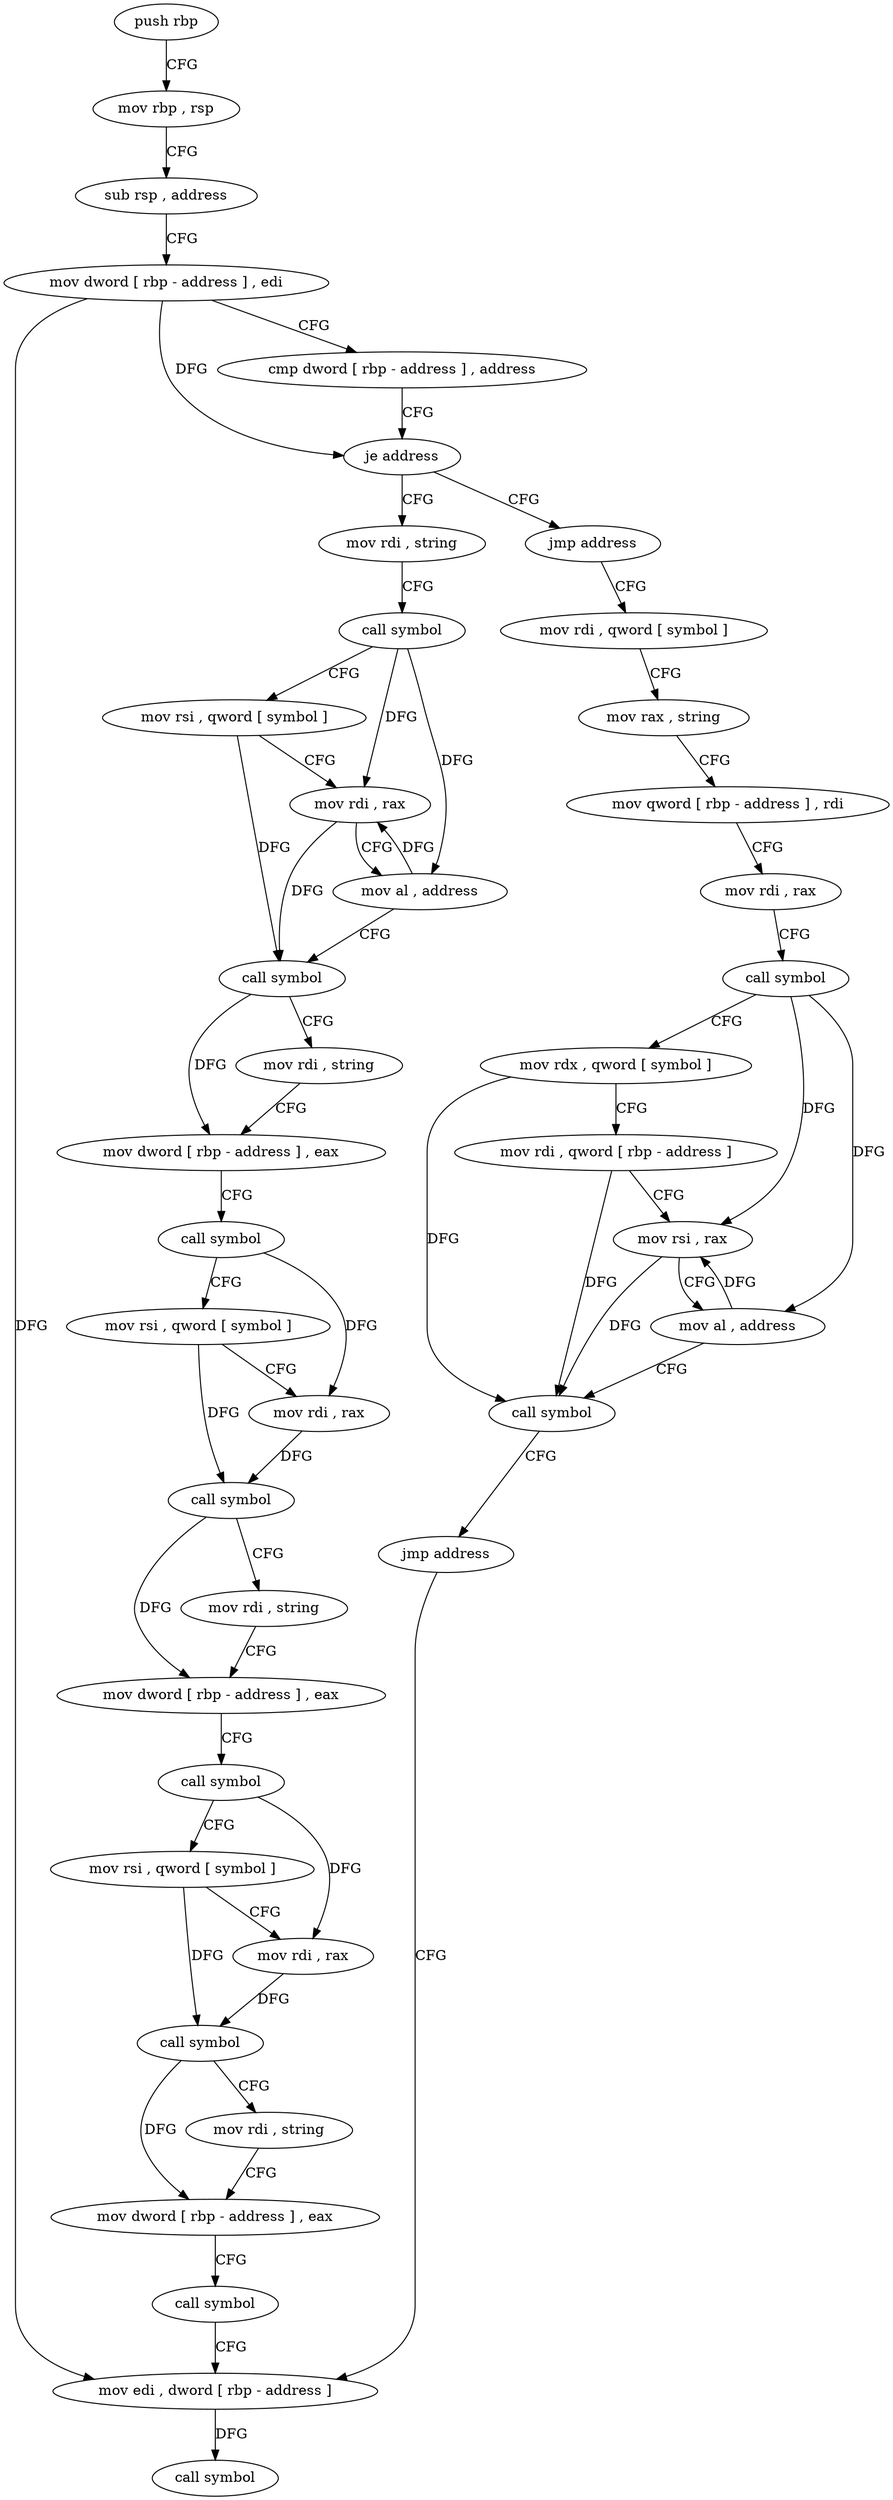 digraph "func" {
"4199328" [label = "push rbp" ]
"4199329" [label = "mov rbp , rsp" ]
"4199332" [label = "sub rsp , address" ]
"4199336" [label = "mov dword [ rbp - address ] , edi" ]
"4199339" [label = "cmp dword [ rbp - address ] , address" ]
"4199343" [label = "je address" ]
"4199411" [label = "mov rdi , string" ]
"4199349" [label = "jmp address" ]
"4199421" [label = "call symbol" ]
"4199426" [label = "mov rsi , qword [ symbol ]" ]
"4199434" [label = "mov rdi , rax" ]
"4199437" [label = "mov al , address" ]
"4199439" [label = "call symbol" ]
"4199444" [label = "mov rdi , string" ]
"4199454" [label = "mov dword [ rbp - address ] , eax" ]
"4199457" [label = "call symbol" ]
"4199462" [label = "mov rsi , qword [ symbol ]" ]
"4199470" [label = "mov rdi , rax" ]
"4199473" [label = "call symbol" ]
"4199478" [label = "mov rdi , string" ]
"4199488" [label = "mov dword [ rbp - address ] , eax" ]
"4199491" [label = "call symbol" ]
"4199496" [label = "mov rsi , qword [ symbol ]" ]
"4199504" [label = "mov rdi , rax" ]
"4199507" [label = "call symbol" ]
"4199512" [label = "mov rdi , string" ]
"4199522" [label = "mov dword [ rbp - address ] , eax" ]
"4199525" [label = "call symbol" ]
"4199530" [label = "mov edi , dword [ rbp - address ]" ]
"4199354" [label = "mov rdi , qword [ symbol ]" ]
"4199362" [label = "mov rax , string" ]
"4199372" [label = "mov qword [ rbp - address ] , rdi" ]
"4199376" [label = "mov rdi , rax" ]
"4199379" [label = "call symbol" ]
"4199384" [label = "mov rdx , qword [ symbol ]" ]
"4199392" [label = "mov rdi , qword [ rbp - address ]" ]
"4199396" [label = "mov rsi , rax" ]
"4199399" [label = "mov al , address" ]
"4199401" [label = "call symbol" ]
"4199406" [label = "jmp address" ]
"4199533" [label = "call symbol" ]
"4199328" -> "4199329" [ label = "CFG" ]
"4199329" -> "4199332" [ label = "CFG" ]
"4199332" -> "4199336" [ label = "CFG" ]
"4199336" -> "4199339" [ label = "CFG" ]
"4199336" -> "4199343" [ label = "DFG" ]
"4199336" -> "4199530" [ label = "DFG" ]
"4199339" -> "4199343" [ label = "CFG" ]
"4199343" -> "4199411" [ label = "CFG" ]
"4199343" -> "4199349" [ label = "CFG" ]
"4199411" -> "4199421" [ label = "CFG" ]
"4199349" -> "4199354" [ label = "CFG" ]
"4199421" -> "4199426" [ label = "CFG" ]
"4199421" -> "4199434" [ label = "DFG" ]
"4199421" -> "4199437" [ label = "DFG" ]
"4199426" -> "4199434" [ label = "CFG" ]
"4199426" -> "4199439" [ label = "DFG" ]
"4199434" -> "4199437" [ label = "CFG" ]
"4199434" -> "4199439" [ label = "DFG" ]
"4199437" -> "4199439" [ label = "CFG" ]
"4199437" -> "4199434" [ label = "DFG" ]
"4199439" -> "4199444" [ label = "CFG" ]
"4199439" -> "4199454" [ label = "DFG" ]
"4199444" -> "4199454" [ label = "CFG" ]
"4199454" -> "4199457" [ label = "CFG" ]
"4199457" -> "4199462" [ label = "CFG" ]
"4199457" -> "4199470" [ label = "DFG" ]
"4199462" -> "4199470" [ label = "CFG" ]
"4199462" -> "4199473" [ label = "DFG" ]
"4199470" -> "4199473" [ label = "DFG" ]
"4199473" -> "4199478" [ label = "CFG" ]
"4199473" -> "4199488" [ label = "DFG" ]
"4199478" -> "4199488" [ label = "CFG" ]
"4199488" -> "4199491" [ label = "CFG" ]
"4199491" -> "4199496" [ label = "CFG" ]
"4199491" -> "4199504" [ label = "DFG" ]
"4199496" -> "4199504" [ label = "CFG" ]
"4199496" -> "4199507" [ label = "DFG" ]
"4199504" -> "4199507" [ label = "DFG" ]
"4199507" -> "4199512" [ label = "CFG" ]
"4199507" -> "4199522" [ label = "DFG" ]
"4199512" -> "4199522" [ label = "CFG" ]
"4199522" -> "4199525" [ label = "CFG" ]
"4199525" -> "4199530" [ label = "CFG" ]
"4199530" -> "4199533" [ label = "DFG" ]
"4199354" -> "4199362" [ label = "CFG" ]
"4199362" -> "4199372" [ label = "CFG" ]
"4199372" -> "4199376" [ label = "CFG" ]
"4199376" -> "4199379" [ label = "CFG" ]
"4199379" -> "4199384" [ label = "CFG" ]
"4199379" -> "4199396" [ label = "DFG" ]
"4199379" -> "4199399" [ label = "DFG" ]
"4199384" -> "4199392" [ label = "CFG" ]
"4199384" -> "4199401" [ label = "DFG" ]
"4199392" -> "4199396" [ label = "CFG" ]
"4199392" -> "4199401" [ label = "DFG" ]
"4199396" -> "4199399" [ label = "CFG" ]
"4199396" -> "4199401" [ label = "DFG" ]
"4199399" -> "4199401" [ label = "CFG" ]
"4199399" -> "4199396" [ label = "DFG" ]
"4199401" -> "4199406" [ label = "CFG" ]
"4199406" -> "4199530" [ label = "CFG" ]
}

